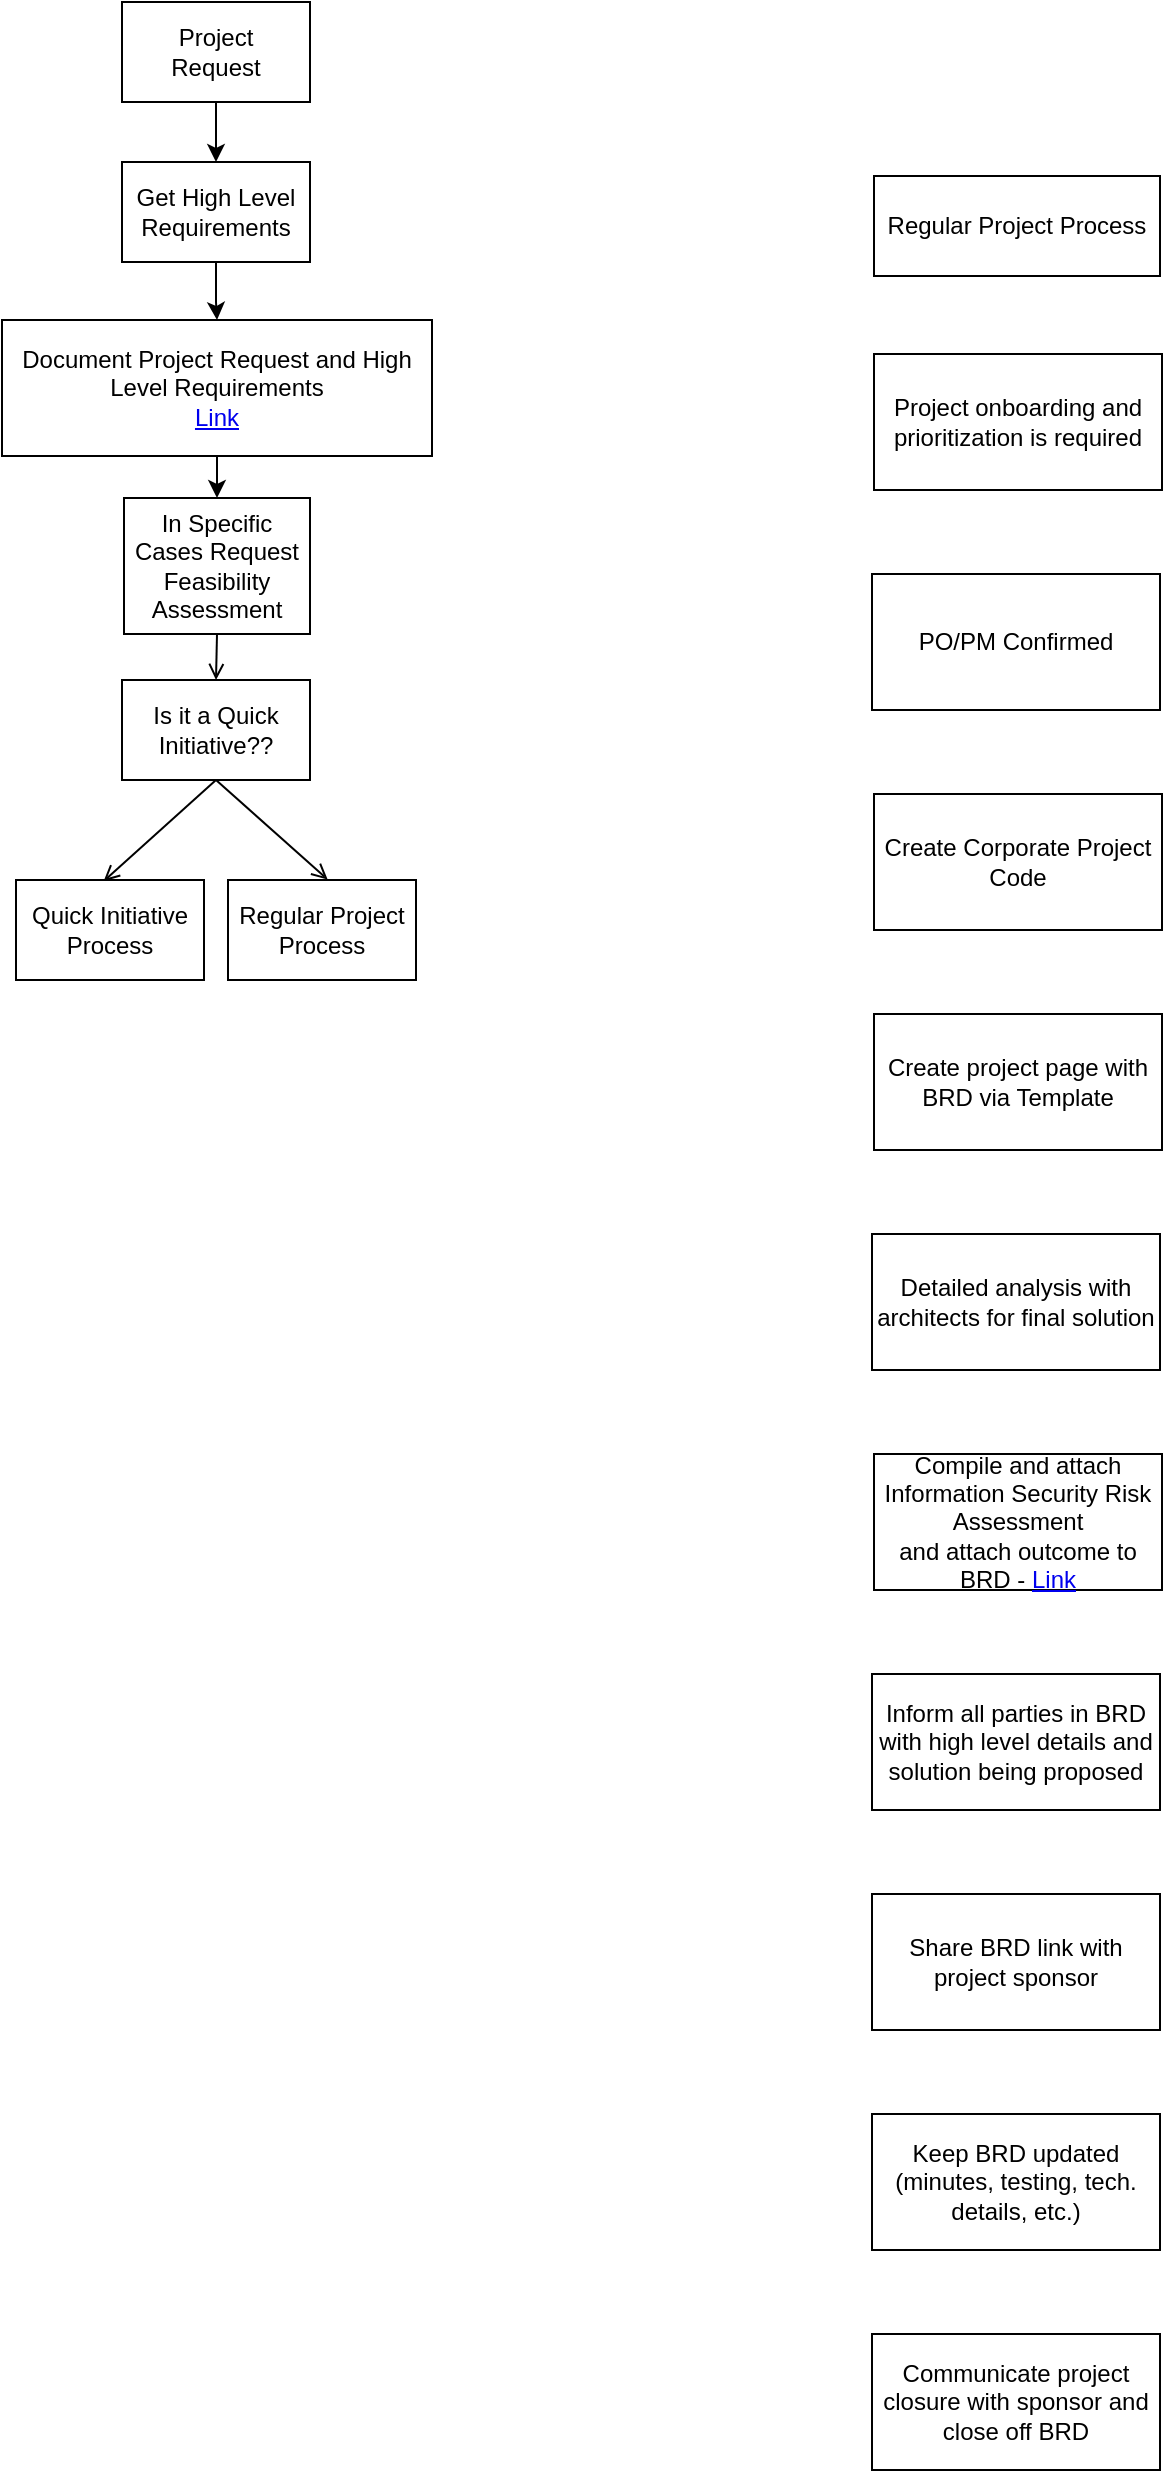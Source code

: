 <mxfile version="19.0.0" type="github">
  <diagram id="UuINoagajCsAjQXCb1hG" name="Page-1">
    <mxGraphModel dx="1668" dy="882" grid="0" gridSize="10" guides="1" tooltips="1" connect="1" arrows="1" fold="1" page="0" pageScale="1" pageWidth="850" pageHeight="1100" math="0" shadow="0">
      <root>
        <mxCell id="0" />
        <mxCell id="1" parent="0" />
        <mxCell id="QRZgRqmGAZugamxMWLYE-2" style="edgeStyle=orthogonalEdgeStyle;rounded=0;orthogonalLoop=1;jettySize=auto;html=1;exitX=0.5;exitY=1;exitDx=0;exitDy=0;entryX=0.5;entryY=0;entryDx=0;entryDy=0;" parent="1" source="a5484PJUVfSCDonEMbwy-1" target="a5484PJUVfSCDonEMbwy-2" edge="1">
          <mxGeometry relative="1" as="geometry" />
        </mxCell>
        <mxCell id="a5484PJUVfSCDonEMbwy-1" value="Project &lt;br&gt;Request" style="rounded=0;whiteSpace=wrap;html=1;hachureGap=4;" parent="1" vertex="1">
          <mxGeometry x="-486" y="-79" width="94" height="50" as="geometry" />
        </mxCell>
        <mxCell id="QRZgRqmGAZugamxMWLYE-3" style="edgeStyle=orthogonalEdgeStyle;rounded=0;orthogonalLoop=1;jettySize=auto;html=1;exitX=0.5;exitY=1;exitDx=0;exitDy=0;" parent="1" source="a5484PJUVfSCDonEMbwy-2" target="0aMMqWP5mhxlDu2Pbyt3-1" edge="1">
          <mxGeometry relative="1" as="geometry" />
        </mxCell>
        <mxCell id="a5484PJUVfSCDonEMbwy-2" value="Get High Level Requirements" style="rounded=0;whiteSpace=wrap;html=1;hachureGap=4;" parent="1" vertex="1">
          <mxGeometry x="-486" y="1" width="94" height="50" as="geometry" />
        </mxCell>
        <mxCell id="a5484PJUVfSCDonEMbwy-8" style="edgeStyle=none;curved=1;rounded=0;orthogonalLoop=1;jettySize=auto;html=1;entryX=0.53;entryY=-0.004;entryDx=0;entryDy=0;entryPerimeter=0;endArrow=open;sourcePerimeterSpacing=8;targetPerimeterSpacing=8;exitX=0.5;exitY=1;exitDx=0;exitDy=0;" parent="1" source="a5484PJUVfSCDonEMbwy-3" target="a5484PJUVfSCDonEMbwy-5" edge="1">
          <mxGeometry relative="1" as="geometry" />
        </mxCell>
        <mxCell id="a5484PJUVfSCDonEMbwy-9" style="edgeStyle=none;curved=1;rounded=0;orthogonalLoop=1;jettySize=auto;html=1;entryX=0.466;entryY=0.012;entryDx=0;entryDy=0;entryPerimeter=0;endArrow=open;sourcePerimeterSpacing=8;targetPerimeterSpacing=8;exitX=0.5;exitY=1;exitDx=0;exitDy=0;" parent="1" source="a5484PJUVfSCDonEMbwy-3" target="a5484PJUVfSCDonEMbwy-4" edge="1">
          <mxGeometry relative="1" as="geometry" />
        </mxCell>
        <mxCell id="a5484PJUVfSCDonEMbwy-3" value="Is it a Quick Initiative??" style="rounded=0;whiteSpace=wrap;html=1;hachureGap=4;" parent="1" vertex="1">
          <mxGeometry x="-486" y="260" width="94" height="50" as="geometry" />
        </mxCell>
        <mxCell id="a5484PJUVfSCDonEMbwy-4" value="Quick Initiative&lt;br&gt;Process" style="rounded=0;whiteSpace=wrap;html=1;hachureGap=4;" parent="1" vertex="1">
          <mxGeometry x="-539" y="360" width="94" height="50" as="geometry" />
        </mxCell>
        <mxCell id="a5484PJUVfSCDonEMbwy-5" value="Regular Project Process" style="rounded=0;whiteSpace=wrap;html=1;hachureGap=4;" parent="1" vertex="1">
          <mxGeometry x="-433" y="360" width="94" height="50" as="geometry" />
        </mxCell>
        <mxCell id="a5484PJUVfSCDonEMbwy-14" value="Regular Project Process" style="rounded=0;whiteSpace=wrap;html=1;hachureGap=4;" parent="1" vertex="1">
          <mxGeometry x="-110" y="8" width="143" height="50" as="geometry" />
        </mxCell>
        <mxCell id="a5484PJUVfSCDonEMbwy-16" value="PO/PM Confirmed" style="rounded=0;whiteSpace=wrap;html=1;hachureGap=4;" parent="1" vertex="1">
          <mxGeometry x="-111" y="207" width="144" height="68" as="geometry" />
        </mxCell>
        <mxCell id="a5484PJUVfSCDonEMbwy-17" value="Project onboarding and prioritization is required" style="rounded=0;whiteSpace=wrap;html=1;hachureGap=4;" parent="1" vertex="1">
          <mxGeometry x="-110" y="97" width="144" height="68" as="geometry" />
        </mxCell>
        <mxCell id="a5484PJUVfSCDonEMbwy-27" style="edgeStyle=none;curved=1;rounded=0;orthogonalLoop=1;jettySize=auto;html=1;exitX=0.5;exitY=1;exitDx=0;exitDy=0;entryX=0.5;entryY=0;entryDx=0;entryDy=0;endArrow=open;sourcePerimeterSpacing=8;targetPerimeterSpacing=8;" parent="1" source="a5484PJUVfSCDonEMbwy-25" target="a5484PJUVfSCDonEMbwy-3" edge="1">
          <mxGeometry relative="1" as="geometry" />
        </mxCell>
        <mxCell id="a5484PJUVfSCDonEMbwy-25" value="In Specific Cases Request Feasibility Assessment" style="rounded=0;whiteSpace=wrap;html=1;hachureGap=4;" parent="1" vertex="1">
          <mxGeometry x="-485" y="169" width="93" height="68" as="geometry" />
        </mxCell>
        <mxCell id="QRZgRqmGAZugamxMWLYE-4" style="edgeStyle=orthogonalEdgeStyle;rounded=0;orthogonalLoop=1;jettySize=auto;html=1;exitX=0.5;exitY=1;exitDx=0;exitDy=0;" parent="1" source="0aMMqWP5mhxlDu2Pbyt3-1" target="a5484PJUVfSCDonEMbwy-25" edge="1">
          <mxGeometry relative="1" as="geometry" />
        </mxCell>
        <mxCell id="0aMMqWP5mhxlDu2Pbyt3-1" value="Document Project Request and High Level Requirements&lt;br&gt;&lt;a href=&quot;http://confluence.corporate.intra:8080/x/ZAHLC&quot;&gt;Link&lt;/a&gt;" style="rounded=0;whiteSpace=wrap;html=1;hachureGap=4;" parent="1" vertex="1">
          <mxGeometry x="-546" y="80" width="215" height="68" as="geometry" />
        </mxCell>
        <mxCell id="DL_FCc7b85vxlmxTuk_l-1" value="Create Corporate Project Code" style="rounded=0;whiteSpace=wrap;html=1;hachureGap=4;" parent="1" vertex="1">
          <mxGeometry x="-110" y="317" width="144" height="68" as="geometry" />
        </mxCell>
        <mxCell id="DL_FCc7b85vxlmxTuk_l-2" value="Create project page with BRD via Template" style="rounded=0;whiteSpace=wrap;html=1;hachureGap=4;" parent="1" vertex="1">
          <mxGeometry x="-110" y="427" width="144" height="68" as="geometry" />
        </mxCell>
        <mxCell id="DL_FCc7b85vxlmxTuk_l-3" value="Detailed analysis with architects for final solution" style="rounded=0;whiteSpace=wrap;html=1;hachureGap=4;" parent="1" vertex="1">
          <mxGeometry x="-111" y="537" width="144" height="68" as="geometry" />
        </mxCell>
        <mxCell id="DL_FCc7b85vxlmxTuk_l-4" value="Compile and attach Information Security Risk Assessment&lt;br&gt;and attach outcome to BRD -&amp;nbsp;&lt;a href=&quot;http://confluence.corporate.intra:8080/x/NIj8Bg&quot;&gt;Link&lt;/a&gt;" style="rounded=0;whiteSpace=wrap;html=1;hachureGap=4;" parent="1" vertex="1">
          <mxGeometry x="-110" y="647" width="144" height="68" as="geometry" />
        </mxCell>
        <mxCell id="DL_FCc7b85vxlmxTuk_l-5" value="Inform all parties in BRD with high level details and solution being proposed" style="rounded=0;whiteSpace=wrap;html=1;hachureGap=4;" parent="1" vertex="1">
          <mxGeometry x="-111" y="757" width="144" height="68" as="geometry" />
        </mxCell>
        <mxCell id="DL_FCc7b85vxlmxTuk_l-6" value="Share BRD link with project sponsor" style="rounded=0;whiteSpace=wrap;html=1;hachureGap=4;" parent="1" vertex="1">
          <mxGeometry x="-111" y="867" width="144" height="68" as="geometry" />
        </mxCell>
        <mxCell id="QTm_D1VfI3Hyz9MsJBKu-1" value="Keep BRD updated (minutes, testing, tech. details, etc.)" style="rounded=0;whiteSpace=wrap;html=1;hachureGap=4;" vertex="1" parent="1">
          <mxGeometry x="-111" y="977" width="144" height="68" as="geometry" />
        </mxCell>
        <mxCell id="QTm_D1VfI3Hyz9MsJBKu-2" value="Communicate project closure with sponsor and close off BRD" style="rounded=0;whiteSpace=wrap;html=1;hachureGap=4;" vertex="1" parent="1">
          <mxGeometry x="-111" y="1087" width="144" height="68" as="geometry" />
        </mxCell>
      </root>
    </mxGraphModel>
  </diagram>
</mxfile>

